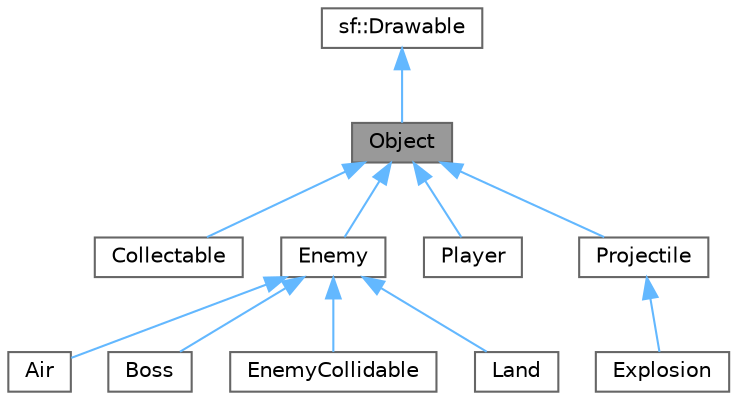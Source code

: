 digraph "Object"
{
 // LATEX_PDF_SIZE
  bgcolor="transparent";
  edge [fontname=Helvetica,fontsize=10,labelfontname=Helvetica,labelfontsize=10];
  node [fontname=Helvetica,fontsize=10,shape=box,height=0.2,width=0.4];
  Node1 [id="Node000001",label="Object",height=0.2,width=0.4,color="gray40", fillcolor="grey60", style="filled", fontcolor="black",tooltip="The base class for everything that moves. Making this allows us to use polymorphism to handle and run..."];
  Node2 -> Node1 [id="edge11_Node000001_Node000002",dir="back",color="steelblue1",style="solid",tooltip=" "];
  Node2 [id="Node000002",label="sf::Drawable",height=0.2,width=0.4,color="gray40", fillcolor="white", style="filled",tooltip=" "];
  Node1 -> Node3 [id="edge12_Node000001_Node000003",dir="back",color="steelblue1",style="solid",tooltip=" "];
  Node3 [id="Node000003",label="Collectable",height=0.2,width=0.4,color="gray40", fillcolor="white", style="filled",URL="$class_collectable.html",tooltip=" "];
  Node1 -> Node4 [id="edge13_Node000001_Node000004",dir="back",color="steelblue1",style="solid",tooltip=" "];
  Node4 [id="Node000004",label="Enemy",height=0.2,width=0.4,color="gray40", fillcolor="white", style="filled",URL="$class_enemy.html",tooltip=" "];
  Node4 -> Node5 [id="edge14_Node000004_Node000005",dir="back",color="steelblue1",style="solid",tooltip=" "];
  Node5 [id="Node000005",label="Air",height=0.2,width=0.4,color="gray40", fillcolor="white", style="filled",URL="$class_air.html",tooltip=" "];
  Node4 -> Node6 [id="edge15_Node000004_Node000006",dir="back",color="steelblue1",style="solid",tooltip=" "];
  Node6 [id="Node000006",label="Boss",height=0.2,width=0.4,color="gray40", fillcolor="white", style="filled",URL="$class_boss.html",tooltip=" "];
  Node4 -> Node7 [id="edge16_Node000004_Node000007",dir="back",color="steelblue1",style="solid",tooltip=" "];
  Node7 [id="Node000007",label="EnemyCollidable",height=0.2,width=0.4,color="gray40", fillcolor="white", style="filled",URL="$class_enemy_collidable.html",tooltip=" "];
  Node4 -> Node8 [id="edge17_Node000004_Node000008",dir="back",color="steelblue1",style="solid",tooltip=" "];
  Node8 [id="Node000008",label="Land",height=0.2,width=0.4,color="gray40", fillcolor="white", style="filled",URL="$class_land.html",tooltip=" "];
  Node1 -> Node9 [id="edge18_Node000001_Node000009",dir="back",color="steelblue1",style="solid",tooltip=" "];
  Node9 [id="Node000009",label="Player",height=0.2,width=0.4,color="gray40", fillcolor="white", style="filled",URL="$class_player.html",tooltip=" "];
  Node1 -> Node10 [id="edge19_Node000001_Node000010",dir="back",color="steelblue1",style="solid",tooltip=" "];
  Node10 [id="Node000010",label="Projectile",height=0.2,width=0.4,color="gray40", fillcolor="white", style="filled",URL="$class_projectile.html",tooltip=" "];
  Node10 -> Node11 [id="edge20_Node000010_Node000011",dir="back",color="steelblue1",style="solid",tooltip=" "];
  Node11 [id="Node000011",label="Explosion",height=0.2,width=0.4,color="gray40", fillcolor="white", style="filled",URL="$class_explosion.html",tooltip=" "];
}
